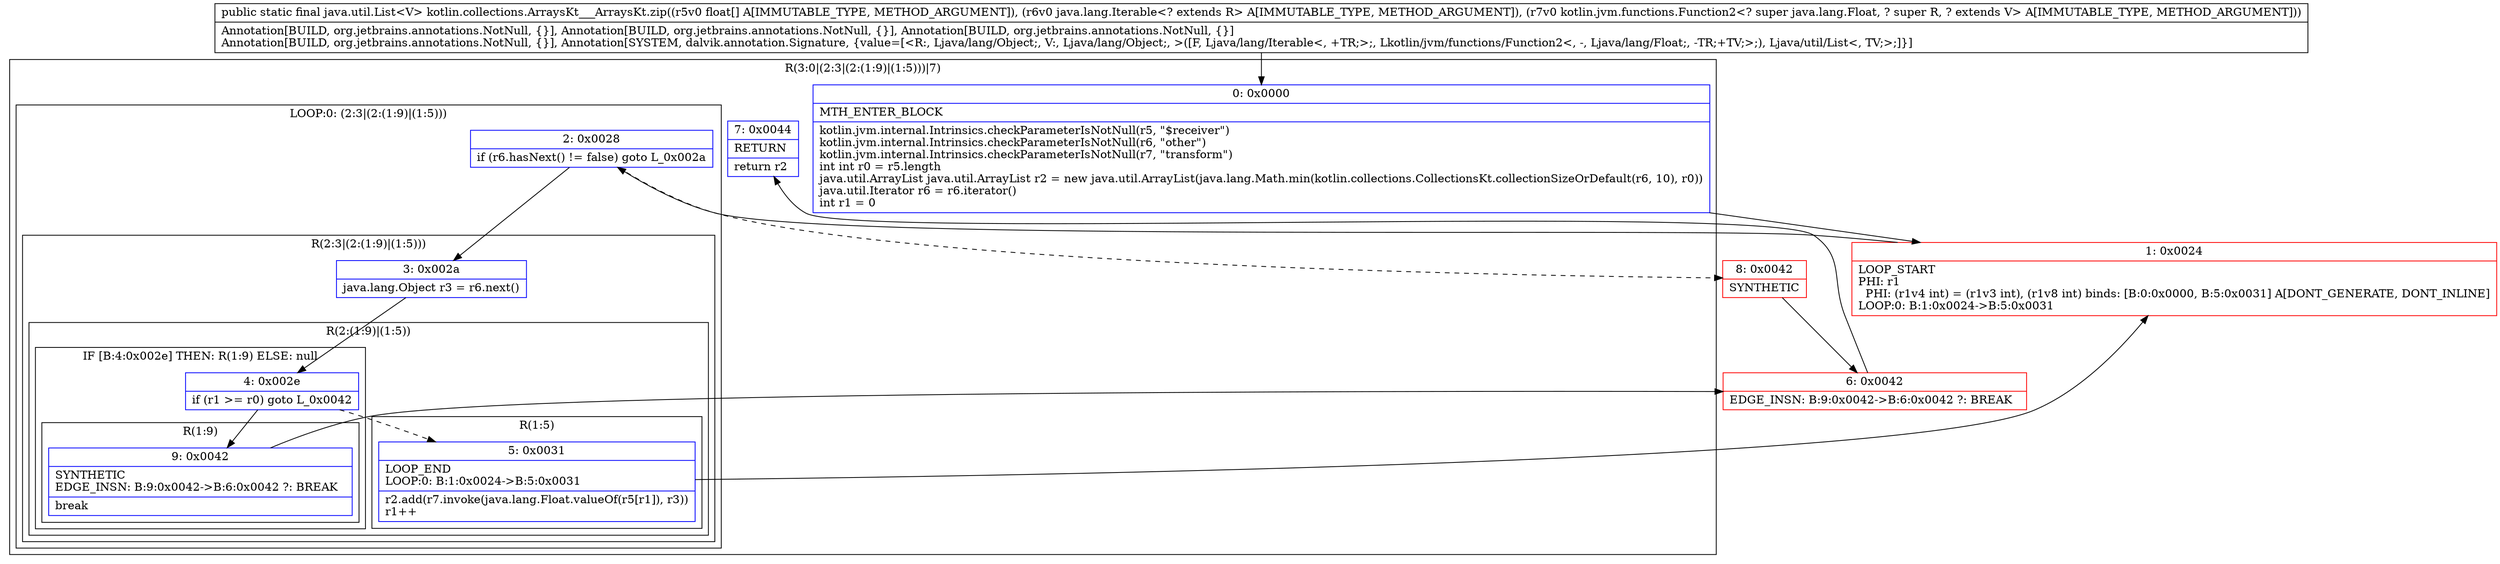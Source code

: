 digraph "CFG forkotlin.collections.ArraysKt___ArraysKt.zip([FLjava\/lang\/Iterable;Lkotlin\/jvm\/functions\/Function2;)Ljava\/util\/List;" {
subgraph cluster_Region_362308406 {
label = "R(3:0|(2:3|(2:(1:9)|(1:5)))|7)";
node [shape=record,color=blue];
Node_0 [shape=record,label="{0\:\ 0x0000|MTH_ENTER_BLOCK\l|kotlin.jvm.internal.Intrinsics.checkParameterIsNotNull(r5, \"$receiver\")\lkotlin.jvm.internal.Intrinsics.checkParameterIsNotNull(r6, \"other\")\lkotlin.jvm.internal.Intrinsics.checkParameterIsNotNull(r7, \"transform\")\lint int r0 = r5.length\ljava.util.ArrayList java.util.ArrayList r2 = new java.util.ArrayList(java.lang.Math.min(kotlin.collections.CollectionsKt.collectionSizeOrDefault(r6, 10), r0))\ljava.util.Iterator r6 = r6.iterator()\lint r1 = 0\l}"];
subgraph cluster_LoopRegion_1991054599 {
label = "LOOP:0: (2:3|(2:(1:9)|(1:5)))";
node [shape=record,color=blue];
Node_2 [shape=record,label="{2\:\ 0x0028|if (r6.hasNext() != false) goto L_0x002a\l}"];
subgraph cluster_Region_1928822984 {
label = "R(2:3|(2:(1:9)|(1:5)))";
node [shape=record,color=blue];
Node_3 [shape=record,label="{3\:\ 0x002a|java.lang.Object r3 = r6.next()\l}"];
subgraph cluster_Region_350055774 {
label = "R(2:(1:9)|(1:5))";
node [shape=record,color=blue];
subgraph cluster_IfRegion_441942148 {
label = "IF [B:4:0x002e] THEN: R(1:9) ELSE: null";
node [shape=record,color=blue];
Node_4 [shape=record,label="{4\:\ 0x002e|if (r1 \>= r0) goto L_0x0042\l}"];
subgraph cluster_Region_254952308 {
label = "R(1:9)";
node [shape=record,color=blue];
Node_9 [shape=record,label="{9\:\ 0x0042|SYNTHETIC\lEDGE_INSN: B:9:0x0042\-\>B:6:0x0042 ?: BREAK  \l|break\l}"];
}
}
subgraph cluster_Region_328502963 {
label = "R(1:5)";
node [shape=record,color=blue];
Node_5 [shape=record,label="{5\:\ 0x0031|LOOP_END\lLOOP:0: B:1:0x0024\-\>B:5:0x0031\l|r2.add(r7.invoke(java.lang.Float.valueOf(r5[r1]), r3))\lr1++\l}"];
}
}
}
}
Node_7 [shape=record,label="{7\:\ 0x0044|RETURN\l|return r2\l}"];
}
Node_1 [shape=record,color=red,label="{1\:\ 0x0024|LOOP_START\lPHI: r1 \l  PHI: (r1v4 int) = (r1v3 int), (r1v8 int) binds: [B:0:0x0000, B:5:0x0031] A[DONT_GENERATE, DONT_INLINE]\lLOOP:0: B:1:0x0024\-\>B:5:0x0031\l}"];
Node_6 [shape=record,color=red,label="{6\:\ 0x0042|EDGE_INSN: B:9:0x0042\-\>B:6:0x0042 ?: BREAK  \l}"];
Node_8 [shape=record,color=red,label="{8\:\ 0x0042|SYNTHETIC\l}"];
MethodNode[shape=record,label="{public static final java.util.List\<V\> kotlin.collections.ArraysKt___ArraysKt.zip((r5v0 float[] A[IMMUTABLE_TYPE, METHOD_ARGUMENT]), (r6v0 java.lang.Iterable\<? extends R\> A[IMMUTABLE_TYPE, METHOD_ARGUMENT]), (r7v0 kotlin.jvm.functions.Function2\<? super java.lang.Float, ? super R, ? extends V\> A[IMMUTABLE_TYPE, METHOD_ARGUMENT]))  | Annotation[BUILD, org.jetbrains.annotations.NotNull, \{\}], Annotation[BUILD, org.jetbrains.annotations.NotNull, \{\}], Annotation[BUILD, org.jetbrains.annotations.NotNull, \{\}]\lAnnotation[BUILD, org.jetbrains.annotations.NotNull, \{\}], Annotation[SYSTEM, dalvik.annotation.Signature, \{value=[\<R:, Ljava\/lang\/Object;, V:, Ljava\/lang\/Object;, \>([F, Ljava\/lang\/Iterable\<, +TR;\>;, Lkotlin\/jvm\/functions\/Function2\<, \-, Ljava\/lang\/Float;, \-TR;+TV;\>;), Ljava\/util\/List\<, TV;\>;]\}]\l}"];
MethodNode -> Node_0;
Node_0 -> Node_1;
Node_2 -> Node_3;
Node_2 -> Node_8[style=dashed];
Node_3 -> Node_4;
Node_4 -> Node_5[style=dashed];
Node_4 -> Node_9;
Node_9 -> Node_6;
Node_5 -> Node_1;
Node_1 -> Node_2;
Node_6 -> Node_7;
Node_8 -> Node_6;
}

